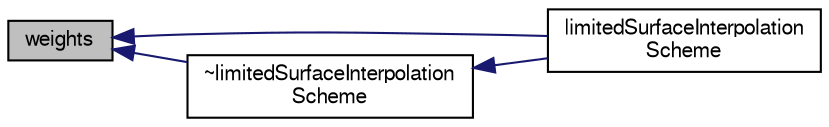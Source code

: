 digraph "weights"
{
  bgcolor="transparent";
  edge [fontname="FreeSans",fontsize="10",labelfontname="FreeSans",labelfontsize="10"];
  node [fontname="FreeSans",fontsize="10",shape=record];
  rankdir="LR";
  Node198 [label="weights",height=0.2,width=0.4,color="black", fillcolor="grey75", style="filled", fontcolor="black"];
  Node198 -> Node199 [dir="back",color="midnightblue",fontsize="10",style="solid",fontname="FreeSans"];
  Node199 [label="limitedSurfaceInterpolation\lScheme",height=0.2,width=0.4,color="black",URL="$a23038.html#a4c0e48ec75f4c1664396ed3d68d3282f",tooltip="Construct from mesh and Istream. "];
  Node198 -> Node200 [dir="back",color="midnightblue",fontsize="10",style="solid",fontname="FreeSans"];
  Node200 [label="~limitedSurfaceInterpolation\lScheme",height=0.2,width=0.4,color="black",URL="$a23038.html#a9f4319b492e2e0e048bb53fc79fecbbd",tooltip="Destructor. "];
  Node200 -> Node199 [dir="back",color="midnightblue",fontsize="10",style="solid",fontname="FreeSans"];
}
